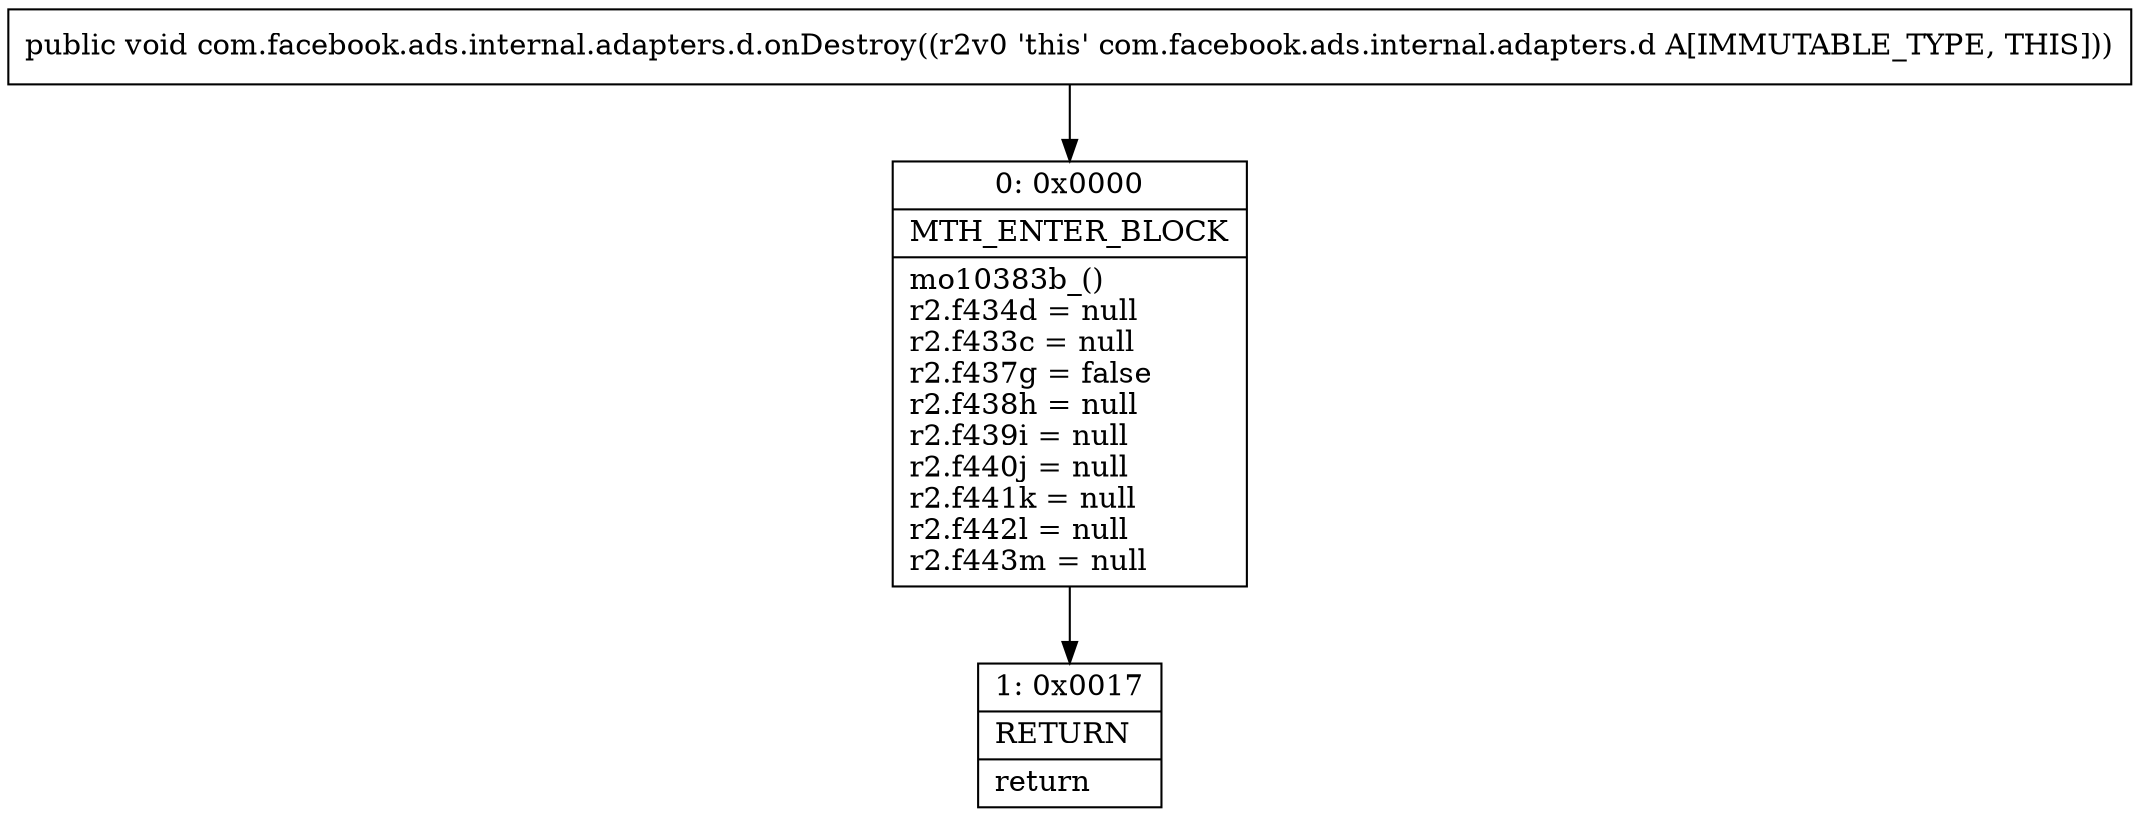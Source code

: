 digraph "CFG forcom.facebook.ads.internal.adapters.d.onDestroy()V" {
Node_0 [shape=record,label="{0\:\ 0x0000|MTH_ENTER_BLOCK\l|mo10383b_()\lr2.f434d = null\lr2.f433c = null\lr2.f437g = false\lr2.f438h = null\lr2.f439i = null\lr2.f440j = null\lr2.f441k = null\lr2.f442l = null\lr2.f443m = null\l}"];
Node_1 [shape=record,label="{1\:\ 0x0017|RETURN\l|return\l}"];
MethodNode[shape=record,label="{public void com.facebook.ads.internal.adapters.d.onDestroy((r2v0 'this' com.facebook.ads.internal.adapters.d A[IMMUTABLE_TYPE, THIS])) }"];
MethodNode -> Node_0;
Node_0 -> Node_1;
}

